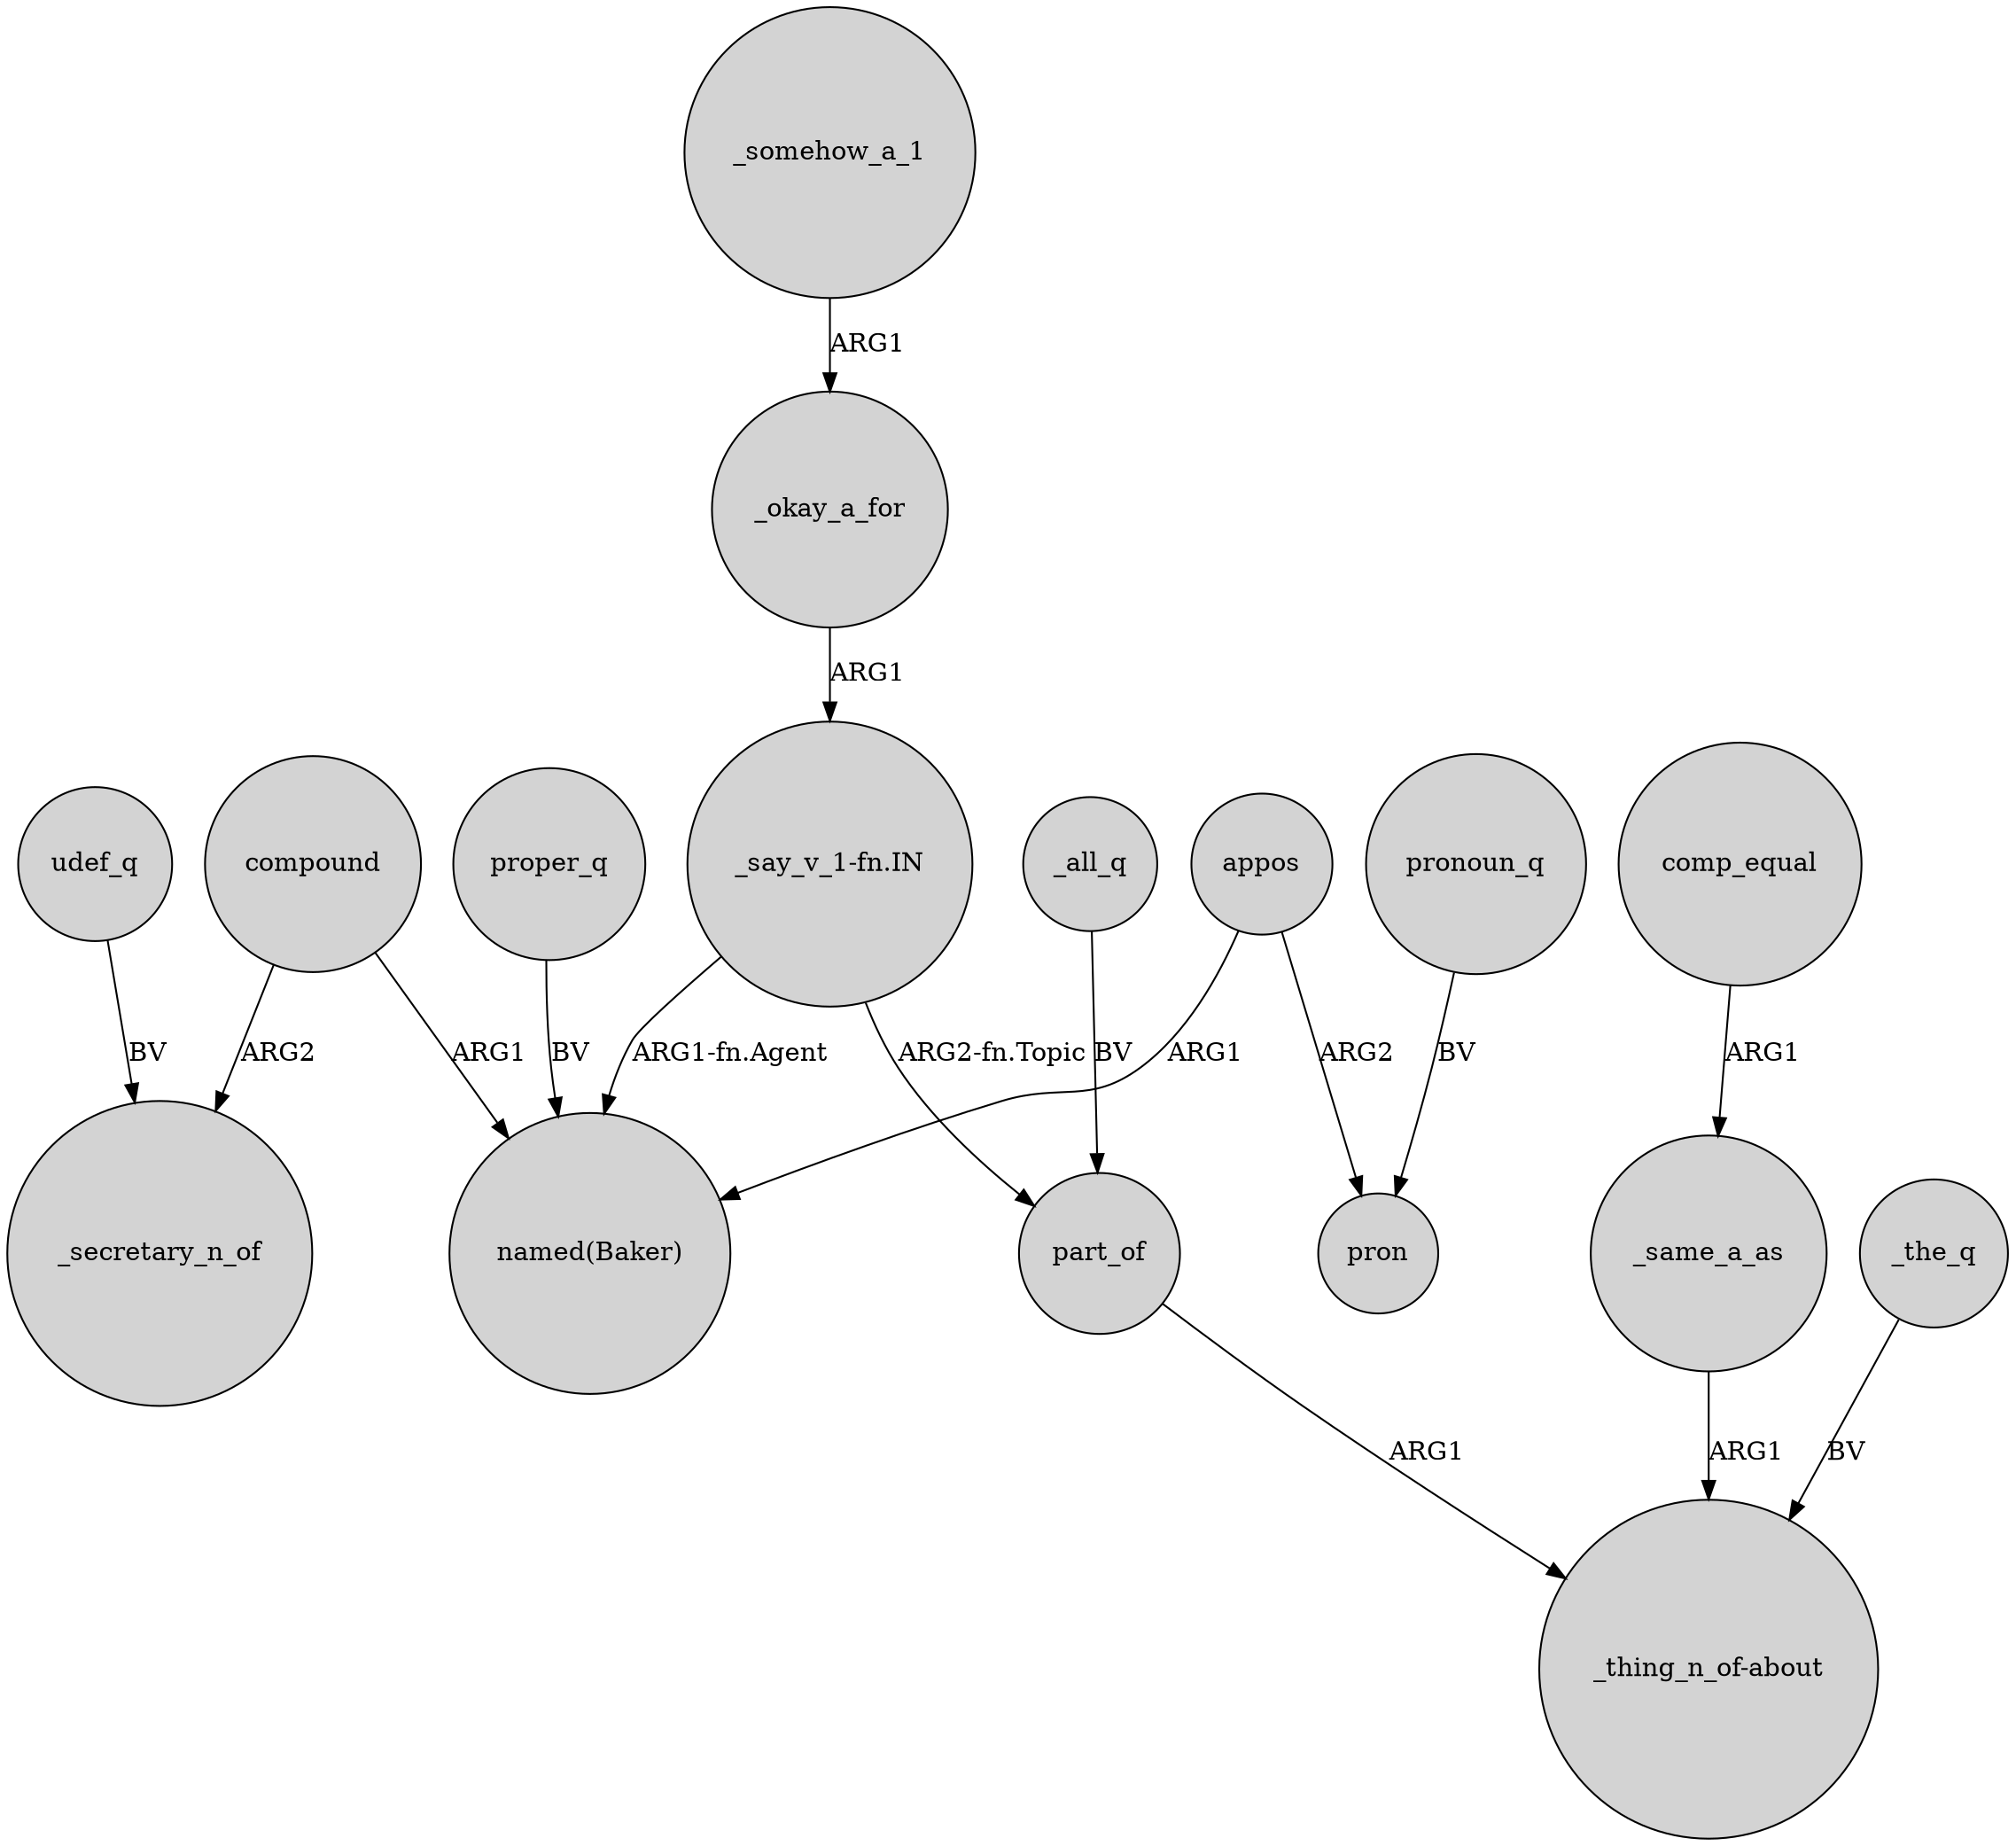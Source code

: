 digraph {
	node [shape=circle style=filled]
	_somehow_a_1 -> _okay_a_for [label=ARG1]
	compound -> _secretary_n_of [label=ARG2]
	udef_q -> _secretary_n_of [label=BV]
	comp_equal -> _same_a_as [label=ARG1]
	"_say_v_1-fn.IN" -> "named(Baker)" [label="ARG1-fn.Agent"]
	"_say_v_1-fn.IN" -> part_of [label="ARG2-fn.Topic"]
	compound -> "named(Baker)" [label=ARG1]
	appos -> pron [label=ARG2]
	appos -> "named(Baker)" [label=ARG1]
	part_of -> "_thing_n_of-about" [label=ARG1]
	_all_q -> part_of [label=BV]
	_okay_a_for -> "_say_v_1-fn.IN" [label=ARG1]
	_the_q -> "_thing_n_of-about" [label=BV]
	_same_a_as -> "_thing_n_of-about" [label=ARG1]
	proper_q -> "named(Baker)" [label=BV]
	pronoun_q -> pron [label=BV]
}
